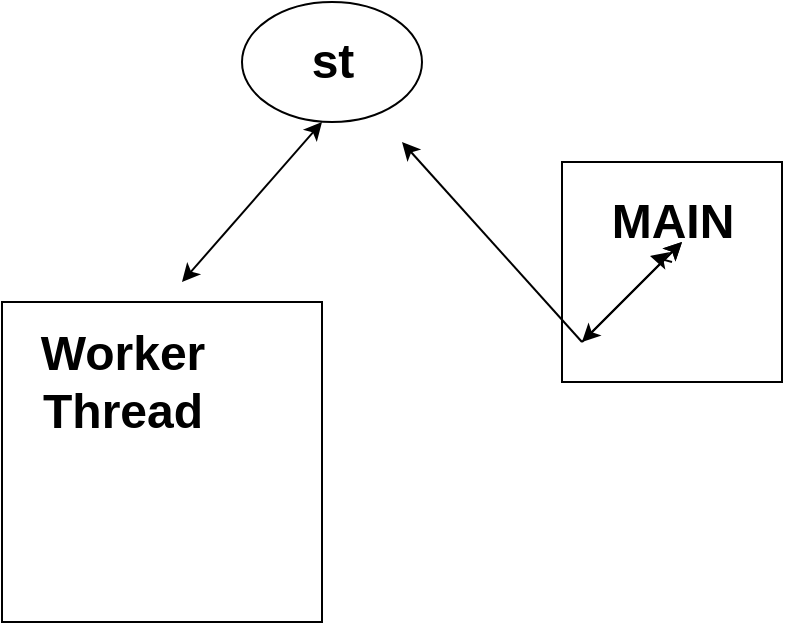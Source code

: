 <mxfile>
    <diagram id="fUb_roRGvQGKBuCz_L0w" name="Page-1">
        <mxGraphModel dx="697" dy="-782" grid="1" gridSize="10" guides="1" tooltips="1" connect="1" arrows="1" fold="1" page="1" pageScale="1" pageWidth="850" pageHeight="1100" math="0" shadow="0">
            <root>
                <mxCell id="0"/>
                <mxCell id="1" parent="0"/>
                <mxCell id="2" value="" style="whiteSpace=wrap;html=1;aspect=fixed;" vertex="1" parent="1">
                    <mxGeometry x="320" y="1260" width="110" height="110" as="geometry"/>
                </mxCell>
                <mxCell id="3" value="MAIN" style="text;strokeColor=none;fillColor=none;html=1;fontSize=24;fontStyle=1;verticalAlign=middle;align=center;" vertex="1" parent="1">
                    <mxGeometry x="325" y="1270" width="100" height="40" as="geometry"/>
                </mxCell>
                <mxCell id="4" value="" style="endArrow=classic;html=1;" edge="1" parent="1">
                    <mxGeometry width="50" height="50" relative="1" as="geometry">
                        <mxPoint x="330" y="1350" as="sourcePoint"/>
                        <mxPoint x="240" y="1250" as="targetPoint"/>
                    </mxGeometry>
                </mxCell>
                <mxCell id="5" value="" style="ellipse;whiteSpace=wrap;html=1;" vertex="1" parent="1">
                    <mxGeometry x="160" y="1180" width="90" height="60" as="geometry"/>
                </mxCell>
                <mxCell id="6" value="st" style="text;strokeColor=none;fillColor=none;html=1;fontSize=24;fontStyle=1;verticalAlign=middle;align=center;" vertex="1" parent="1">
                    <mxGeometry x="155" y="1190" width="100" height="40" as="geometry"/>
                </mxCell>
                <mxCell id="7" value="" style="endArrow=classic;html=1;" edge="1" parent="1">
                    <mxGeometry width="50" height="50" relative="1" as="geometry">
                        <mxPoint x="330" y="1350" as="sourcePoint"/>
                        <mxPoint x="380" y="1300" as="targetPoint"/>
                    </mxGeometry>
                </mxCell>
                <mxCell id="8" style="edgeStyle=none;html=1;exitX=0.5;exitY=1;exitDx=0;exitDy=0;entryX=0.39;entryY=0.925;entryDx=0;entryDy=0;entryPerimeter=0;" edge="1" parent="1" source="3" target="3">
                    <mxGeometry relative="1" as="geometry"/>
                </mxCell>
                <mxCell id="9" value="" style="endArrow=classic;startArrow=classic;html=1;" edge="1" parent="1">
                    <mxGeometry width="50" height="50" relative="1" as="geometry">
                        <mxPoint x="330" y="1350" as="sourcePoint"/>
                        <mxPoint x="380" y="1300" as="targetPoint"/>
                    </mxGeometry>
                </mxCell>
                <mxCell id="10" value="" style="endArrow=classic;startArrow=classic;html=1;" edge="1" parent="1">
                    <mxGeometry width="50" height="50" relative="1" as="geometry">
                        <mxPoint x="130" y="1320" as="sourcePoint"/>
                        <mxPoint x="200" y="1240" as="targetPoint"/>
                    </mxGeometry>
                </mxCell>
                <mxCell id="11" value="" style="whiteSpace=wrap;html=1;aspect=fixed;" vertex="1" parent="1">
                    <mxGeometry x="40" y="1330" width="160" height="160" as="geometry"/>
                </mxCell>
                <mxCell id="12" value="Worker&lt;div&gt;Thread&lt;/div&gt;" style="text;strokeColor=none;fillColor=none;html=1;fontSize=24;fontStyle=1;verticalAlign=middle;align=center;" vertex="1" parent="1">
                    <mxGeometry x="50" y="1350" width="100" height="40" as="geometry"/>
                </mxCell>
            </root>
        </mxGraphModel>
    </diagram>
</mxfile>